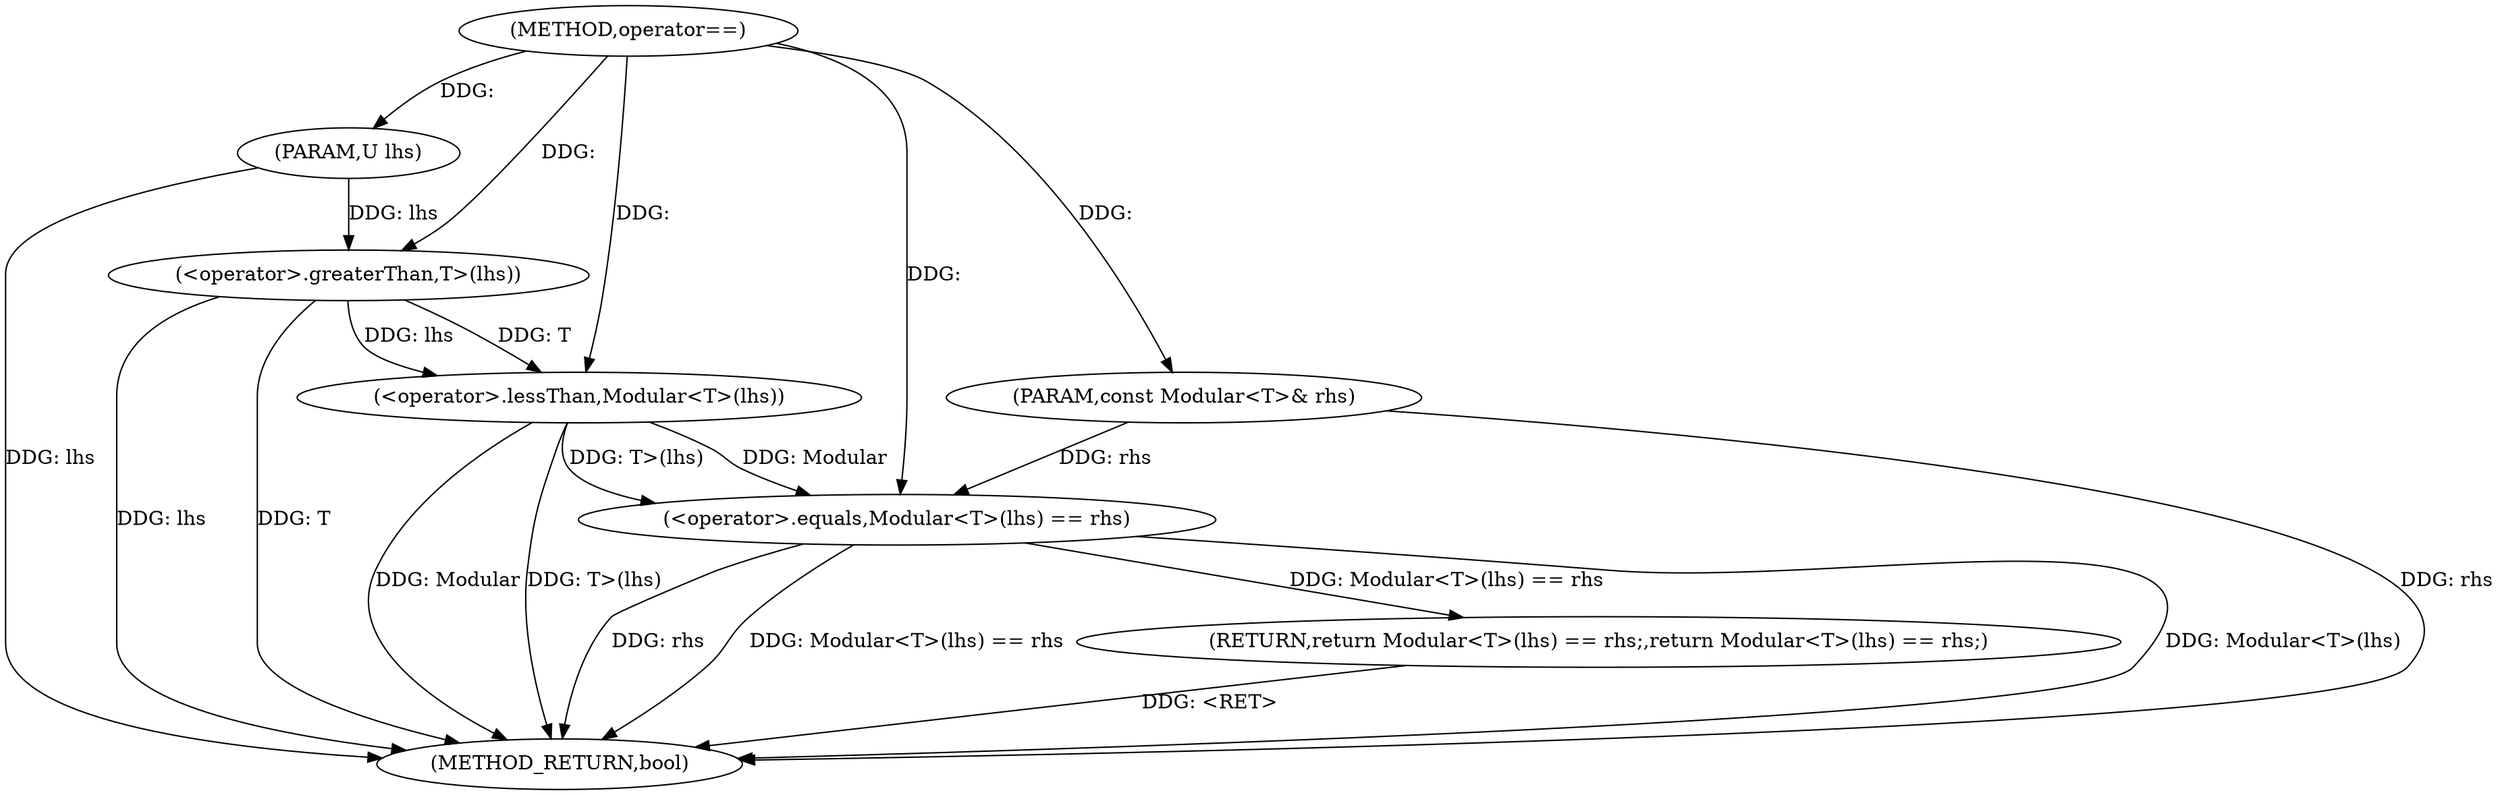 digraph "operator==" {  
"1000733" [label = "(METHOD,operator==)" ]
"1000745" [label = "(METHOD_RETURN,bool)" ]
"1000734" [label = "(PARAM,U lhs)" ]
"1000735" [label = "(PARAM,const Modular<T>& rhs)" ]
"1000737" [label = "(RETURN,return Modular<T>(lhs) == rhs;,return Modular<T>(lhs) == rhs;)" ]
"1000738" [label = "(<operator>.equals,Modular<T>(lhs) == rhs)" ]
"1000739" [label = "(<operator>.lessThan,Modular<T>(lhs))" ]
"1000741" [label = "(<operator>.greaterThan,T>(lhs))" ]
  "1000737" -> "1000745"  [ label = "DDG: <RET>"] 
  "1000734" -> "1000745"  [ label = "DDG: lhs"] 
  "1000735" -> "1000745"  [ label = "DDG: rhs"] 
  "1000741" -> "1000745"  [ label = "DDG: lhs"] 
  "1000739" -> "1000745"  [ label = "DDG: T>(lhs)"] 
  "1000738" -> "1000745"  [ label = "DDG: Modular<T>(lhs)"] 
  "1000738" -> "1000745"  [ label = "DDG: rhs"] 
  "1000738" -> "1000745"  [ label = "DDG: Modular<T>(lhs) == rhs"] 
  "1000741" -> "1000745"  [ label = "DDG: T"] 
  "1000739" -> "1000745"  [ label = "DDG: Modular"] 
  "1000733" -> "1000734"  [ label = "DDG: "] 
  "1000733" -> "1000735"  [ label = "DDG: "] 
  "1000738" -> "1000737"  [ label = "DDG: Modular<T>(lhs) == rhs"] 
  "1000739" -> "1000738"  [ label = "DDG: Modular"] 
  "1000739" -> "1000738"  [ label = "DDG: T>(lhs)"] 
  "1000735" -> "1000738"  [ label = "DDG: rhs"] 
  "1000733" -> "1000738"  [ label = "DDG: "] 
  "1000733" -> "1000739"  [ label = "DDG: "] 
  "1000741" -> "1000739"  [ label = "DDG: T"] 
  "1000741" -> "1000739"  [ label = "DDG: lhs"] 
  "1000733" -> "1000741"  [ label = "DDG: "] 
  "1000734" -> "1000741"  [ label = "DDG: lhs"] 
}
